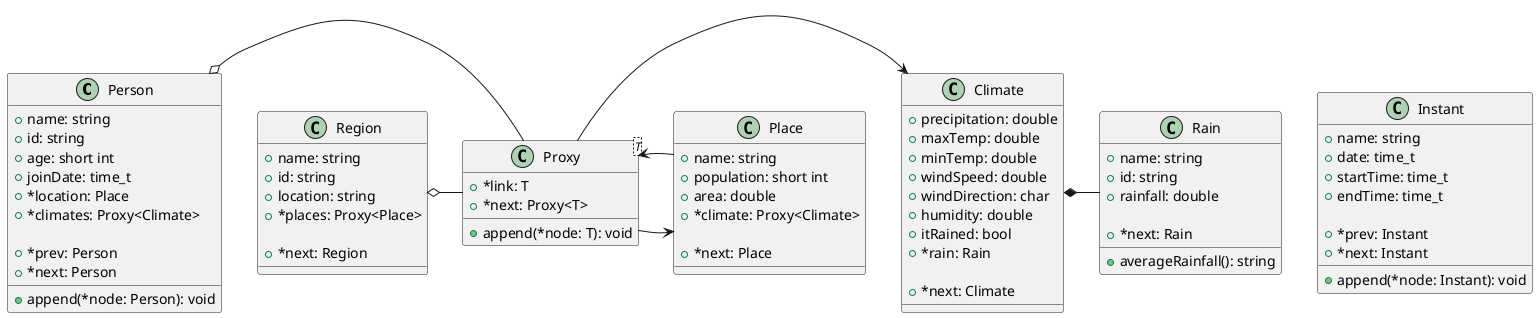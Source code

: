 @startuml Prueba
class Person {
    + name: string
    + id: string
    + age: short int
    + joinDate: time_t
    + *location: Place
    + *climates: Proxy<Climate>

    + *prev: Person
    + *next: Person

    + append(*node: Person): void
}

class Proxy<T> {
    + *link: T
    + *next: Proxy<T>

    + append(*node: T): void
}

class Climate {
    + precipitation: double
    + maxTemp: double
    + minTemp: double
    + windSpeed: double
    + windDirection: char
    + humidity: double
    + itRained: bool
    + *rain: Rain

    + *next: Climate
}

class Rain {
    + name: string
    + id: string
    + rainfall: double

    + *next: Rain

    + averageRainfall(): string
}

class Region {
    + name: string
    + id: string
    + location: string
    + *places: Proxy<Place>

    + *next: Region
}

class Place {
    + name: string
    + population: short int
    + area: double
    + *climate: Proxy<Climate>

    + *next: Place
}

class Instant {
    + name: string
    + date: time_t
    + startTime: time_t
    + endTime: time_t

    + *prev: Instant
    + *next: Instant

    + append(*node: Instant): void
}

Person o- Proxy
Proxy -> Climate
Climate *- Rain
Region o- Proxy
Proxy -> Place
Place -> Proxy

@enduml
